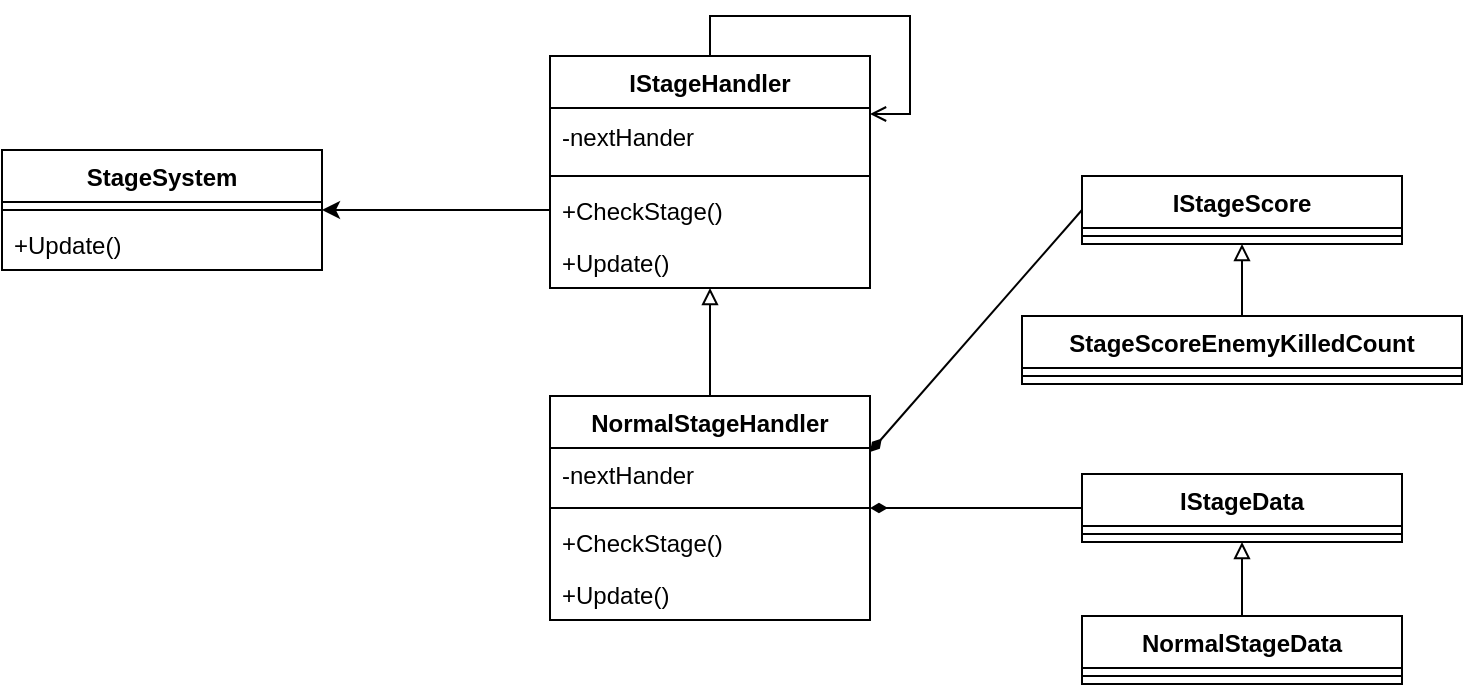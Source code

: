 <mxfile version="22.1.11" type="device">
  <diagram name="第 1 页" id="Put8YKL7hsRomlRR3uj6">
    <mxGraphModel dx="1434" dy="844" grid="1" gridSize="10" guides="1" tooltips="1" connect="1" arrows="1" fold="1" page="1" pageScale="1" pageWidth="827" pageHeight="1169" math="0" shadow="0">
      <root>
        <mxCell id="0" />
        <mxCell id="1" parent="0" />
        <mxCell id="fWARFMb9KMPRnCxKUq87-1" value="IStageHandler" style="swimlane;fontStyle=1;align=center;verticalAlign=top;childLayout=stackLayout;horizontal=1;startSize=26;horizontalStack=0;resizeParent=1;resizeParentMax=0;resizeLast=0;collapsible=1;marginBottom=0;whiteSpace=wrap;html=1;" vertex="1" parent="1">
          <mxGeometry x="334" y="280" width="160" height="116" as="geometry" />
        </mxCell>
        <mxCell id="fWARFMb9KMPRnCxKUq87-38" value="-nextHander" style="text;html=1;strokeColor=none;fillColor=none;align=left;verticalAlign=middle;whiteSpace=wrap;rounded=0;spacingLeft=4;spacingRight=4;" vertex="1" parent="fWARFMb9KMPRnCxKUq87-1">
          <mxGeometry y="26" width="160" height="30" as="geometry" />
        </mxCell>
        <mxCell id="fWARFMb9KMPRnCxKUq87-3" value="" style="line;strokeWidth=1;fillColor=none;align=left;verticalAlign=middle;spacingTop=-1;spacingLeft=3;spacingRight=3;rotatable=0;labelPosition=right;points=[];portConstraint=eastwest;strokeColor=inherit;" vertex="1" parent="fWARFMb9KMPRnCxKUq87-1">
          <mxGeometry y="56" width="160" height="8" as="geometry" />
        </mxCell>
        <mxCell id="fWARFMb9KMPRnCxKUq87-4" value="+CheckStage()" style="text;strokeColor=none;fillColor=none;align=left;verticalAlign=top;spacingLeft=4;spacingRight=4;overflow=hidden;rotatable=0;points=[[0,0.5],[1,0.5]];portConstraint=eastwest;whiteSpace=wrap;html=1;" vertex="1" parent="fWARFMb9KMPRnCxKUq87-1">
          <mxGeometry y="64" width="160" height="26" as="geometry" />
        </mxCell>
        <mxCell id="fWARFMb9KMPRnCxKUq87-5" value="+Update()" style="text;strokeColor=none;fillColor=none;align=left;verticalAlign=top;spacingLeft=4;spacingRight=4;overflow=hidden;rotatable=0;points=[[0,0.5],[1,0.5]];portConstraint=eastwest;whiteSpace=wrap;html=1;" vertex="1" parent="fWARFMb9KMPRnCxKUq87-1">
          <mxGeometry y="90" width="160" height="26" as="geometry" />
        </mxCell>
        <mxCell id="fWARFMb9KMPRnCxKUq87-11" style="edgeStyle=orthogonalEdgeStyle;rounded=0;orthogonalLoop=1;jettySize=auto;html=1;exitX=0.5;exitY=0;exitDx=0;exitDy=0;entryX=1;entryY=0.25;entryDx=0;entryDy=0;endArrow=open;endFill=0;" edge="1" parent="1" source="fWARFMb9KMPRnCxKUq87-1" target="fWARFMb9KMPRnCxKUq87-1">
          <mxGeometry relative="1" as="geometry" />
        </mxCell>
        <mxCell id="fWARFMb9KMPRnCxKUq87-32" style="edgeStyle=none;rounded=0;orthogonalLoop=1;jettySize=auto;html=1;exitX=0.5;exitY=0;exitDx=0;exitDy=0;endArrow=block;endFill=0;" edge="1" parent="1" source="fWARFMb9KMPRnCxKUq87-12" target="fWARFMb9KMPRnCxKUq87-1">
          <mxGeometry relative="1" as="geometry" />
        </mxCell>
        <mxCell id="fWARFMb9KMPRnCxKUq87-12" value="NormalStageHandler" style="swimlane;fontStyle=1;align=center;verticalAlign=top;childLayout=stackLayout;horizontal=1;startSize=26;horizontalStack=0;resizeParent=1;resizeParentMax=0;resizeLast=0;collapsible=1;marginBottom=0;whiteSpace=wrap;html=1;" vertex="1" parent="1">
          <mxGeometry x="334" y="450" width="160" height="112" as="geometry" />
        </mxCell>
        <mxCell id="fWARFMb9KMPRnCxKUq87-13" value="-nextHander" style="text;strokeColor=none;fillColor=none;align=left;verticalAlign=top;spacingLeft=4;spacingRight=4;overflow=hidden;rotatable=0;points=[[0,0.5],[1,0.5]];portConstraint=eastwest;whiteSpace=wrap;html=1;" vertex="1" parent="fWARFMb9KMPRnCxKUq87-12">
          <mxGeometry y="26" width="160" height="26" as="geometry" />
        </mxCell>
        <mxCell id="fWARFMb9KMPRnCxKUq87-14" value="" style="line;strokeWidth=1;fillColor=none;align=left;verticalAlign=middle;spacingTop=-1;spacingLeft=3;spacingRight=3;rotatable=0;labelPosition=right;points=[];portConstraint=eastwest;strokeColor=inherit;" vertex="1" parent="fWARFMb9KMPRnCxKUq87-12">
          <mxGeometry y="52" width="160" height="8" as="geometry" />
        </mxCell>
        <mxCell id="fWARFMb9KMPRnCxKUq87-15" value="+CheckStage()" style="text;strokeColor=none;fillColor=none;align=left;verticalAlign=top;spacingLeft=4;spacingRight=4;overflow=hidden;rotatable=0;points=[[0,0.5],[1,0.5]];portConstraint=eastwest;whiteSpace=wrap;html=1;" vertex="1" parent="fWARFMb9KMPRnCxKUq87-12">
          <mxGeometry y="60" width="160" height="26" as="geometry" />
        </mxCell>
        <mxCell id="fWARFMb9KMPRnCxKUq87-16" value="+Update()" style="text;strokeColor=none;fillColor=none;align=left;verticalAlign=top;spacingLeft=4;spacingRight=4;overflow=hidden;rotatable=0;points=[[0,0.5],[1,0.5]];portConstraint=eastwest;whiteSpace=wrap;html=1;" vertex="1" parent="fWARFMb9KMPRnCxKUq87-12">
          <mxGeometry y="86" width="160" height="26" as="geometry" />
        </mxCell>
        <mxCell id="fWARFMb9KMPRnCxKUq87-17" value="StageSystem" style="swimlane;fontStyle=1;align=center;verticalAlign=top;childLayout=stackLayout;horizontal=1;startSize=26;horizontalStack=0;resizeParent=1;resizeParentMax=0;resizeLast=0;collapsible=1;marginBottom=0;whiteSpace=wrap;html=1;" vertex="1" parent="1">
          <mxGeometry x="60" y="327" width="160" height="60" as="geometry" />
        </mxCell>
        <mxCell id="fWARFMb9KMPRnCxKUq87-19" value="" style="line;strokeWidth=1;fillColor=none;align=left;verticalAlign=middle;spacingTop=-1;spacingLeft=3;spacingRight=3;rotatable=0;labelPosition=right;points=[];portConstraint=eastwest;strokeColor=inherit;" vertex="1" parent="fWARFMb9KMPRnCxKUq87-17">
          <mxGeometry y="26" width="160" height="8" as="geometry" />
        </mxCell>
        <mxCell id="fWARFMb9KMPRnCxKUq87-20" value="+Update()" style="text;strokeColor=none;fillColor=none;align=left;verticalAlign=top;spacingLeft=4;spacingRight=4;overflow=hidden;rotatable=0;points=[[0,0.5],[1,0.5]];portConstraint=eastwest;whiteSpace=wrap;html=1;" vertex="1" parent="fWARFMb9KMPRnCxKUq87-17">
          <mxGeometry y="34" width="160" height="26" as="geometry" />
        </mxCell>
        <mxCell id="fWARFMb9KMPRnCxKUq87-35" style="edgeStyle=none;rounded=0;orthogonalLoop=1;jettySize=auto;html=1;exitX=0;exitY=0.5;exitDx=0;exitDy=0;entryX=1;entryY=0.25;entryDx=0;entryDy=0;endArrow=diamondThin;endFill=1;" edge="1" parent="1" source="fWARFMb9KMPRnCxKUq87-21" target="fWARFMb9KMPRnCxKUq87-12">
          <mxGeometry relative="1" as="geometry" />
        </mxCell>
        <mxCell id="fWARFMb9KMPRnCxKUq87-21" value="IStageScore" style="swimlane;fontStyle=1;align=center;verticalAlign=top;childLayout=stackLayout;horizontal=1;startSize=26;horizontalStack=0;resizeParent=1;resizeParentMax=0;resizeLast=0;collapsible=1;marginBottom=0;whiteSpace=wrap;html=1;" vertex="1" parent="1">
          <mxGeometry x="600" y="340" width="160" height="34" as="geometry" />
        </mxCell>
        <mxCell id="fWARFMb9KMPRnCxKUq87-23" value="" style="line;strokeWidth=1;fillColor=none;align=left;verticalAlign=middle;spacingTop=-1;spacingLeft=3;spacingRight=3;rotatable=0;labelPosition=right;points=[];portConstraint=eastwest;strokeColor=inherit;" vertex="1" parent="fWARFMb9KMPRnCxKUq87-21">
          <mxGeometry y="26" width="160" height="8" as="geometry" />
        </mxCell>
        <mxCell id="fWARFMb9KMPRnCxKUq87-36" style="edgeStyle=none;rounded=0;orthogonalLoop=1;jettySize=auto;html=1;exitX=0.5;exitY=0;exitDx=0;exitDy=0;endArrow=block;endFill=0;" edge="1" parent="1" source="fWARFMb9KMPRnCxKUq87-25" target="fWARFMb9KMPRnCxKUq87-21">
          <mxGeometry relative="1" as="geometry" />
        </mxCell>
        <mxCell id="fWARFMb9KMPRnCxKUq87-25" value="StageScoreEnemyKilledCount" style="swimlane;fontStyle=1;align=center;verticalAlign=top;childLayout=stackLayout;horizontal=1;startSize=26;horizontalStack=0;resizeParent=1;resizeParentMax=0;resizeLast=0;collapsible=1;marginBottom=0;whiteSpace=wrap;html=1;" vertex="1" parent="1">
          <mxGeometry x="570" y="410" width="220" height="34" as="geometry" />
        </mxCell>
        <mxCell id="fWARFMb9KMPRnCxKUq87-26" value="" style="line;strokeWidth=1;fillColor=none;align=left;verticalAlign=middle;spacingTop=-1;spacingLeft=3;spacingRight=3;rotatable=0;labelPosition=right;points=[];portConstraint=eastwest;strokeColor=inherit;" vertex="1" parent="fWARFMb9KMPRnCxKUq87-25">
          <mxGeometry y="26" width="220" height="8" as="geometry" />
        </mxCell>
        <mxCell id="fWARFMb9KMPRnCxKUq87-34" style="edgeStyle=none;rounded=0;orthogonalLoop=1;jettySize=auto;html=1;exitX=0;exitY=0.5;exitDx=0;exitDy=0;endArrow=diamondThin;endFill=1;" edge="1" parent="1" source="fWARFMb9KMPRnCxKUq87-27" target="fWARFMb9KMPRnCxKUq87-12">
          <mxGeometry relative="1" as="geometry" />
        </mxCell>
        <mxCell id="fWARFMb9KMPRnCxKUq87-27" value="IStageData" style="swimlane;fontStyle=1;align=center;verticalAlign=top;childLayout=stackLayout;horizontal=1;startSize=26;horizontalStack=0;resizeParent=1;resizeParentMax=0;resizeLast=0;collapsible=1;marginBottom=0;whiteSpace=wrap;html=1;" vertex="1" parent="1">
          <mxGeometry x="600" y="489" width="160" height="34" as="geometry" />
        </mxCell>
        <mxCell id="fWARFMb9KMPRnCxKUq87-28" value="" style="line;strokeWidth=1;fillColor=none;align=left;verticalAlign=middle;spacingTop=-1;spacingLeft=3;spacingRight=3;rotatable=0;labelPosition=right;points=[];portConstraint=eastwest;strokeColor=inherit;" vertex="1" parent="fWARFMb9KMPRnCxKUq87-27">
          <mxGeometry y="26" width="160" height="8" as="geometry" />
        </mxCell>
        <mxCell id="fWARFMb9KMPRnCxKUq87-37" style="edgeStyle=none;rounded=0;orthogonalLoop=1;jettySize=auto;html=1;exitX=0.5;exitY=0;exitDx=0;exitDy=0;endArrow=block;endFill=0;" edge="1" parent="1" source="fWARFMb9KMPRnCxKUq87-29" target="fWARFMb9KMPRnCxKUq87-27">
          <mxGeometry relative="1" as="geometry" />
        </mxCell>
        <mxCell id="fWARFMb9KMPRnCxKUq87-29" value="NormalStageData" style="swimlane;fontStyle=1;align=center;verticalAlign=top;childLayout=stackLayout;horizontal=1;startSize=26;horizontalStack=0;resizeParent=1;resizeParentMax=0;resizeLast=0;collapsible=1;marginBottom=0;whiteSpace=wrap;html=1;" vertex="1" parent="1">
          <mxGeometry x="600" y="560" width="160" height="34" as="geometry" />
        </mxCell>
        <mxCell id="fWARFMb9KMPRnCxKUq87-30" value="" style="line;strokeWidth=1;fillColor=none;align=left;verticalAlign=middle;spacingTop=-1;spacingLeft=3;spacingRight=3;rotatable=0;labelPosition=right;points=[];portConstraint=eastwest;strokeColor=inherit;" vertex="1" parent="fWARFMb9KMPRnCxKUq87-29">
          <mxGeometry y="26" width="160" height="8" as="geometry" />
        </mxCell>
        <mxCell id="fWARFMb9KMPRnCxKUq87-31" style="edgeStyle=none;rounded=0;orthogonalLoop=1;jettySize=auto;html=1;exitX=0;exitY=0.5;exitDx=0;exitDy=0;" edge="1" parent="1" source="fWARFMb9KMPRnCxKUq87-4" target="fWARFMb9KMPRnCxKUq87-17">
          <mxGeometry relative="1" as="geometry" />
        </mxCell>
      </root>
    </mxGraphModel>
  </diagram>
</mxfile>
